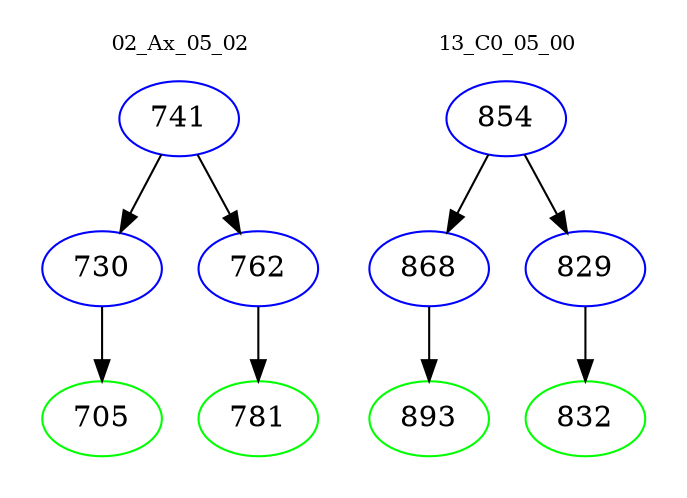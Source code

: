 digraph{
subgraph cluster_0 {
color = white
label = "02_Ax_05_02";
fontsize=10;
T0_741 [label="741", color="blue"]
T0_741 -> T0_730 [color="black"]
T0_730 [label="730", color="blue"]
T0_730 -> T0_705 [color="black"]
T0_705 [label="705", color="green"]
T0_741 -> T0_762 [color="black"]
T0_762 [label="762", color="blue"]
T0_762 -> T0_781 [color="black"]
T0_781 [label="781", color="green"]
}
subgraph cluster_1 {
color = white
label = "13_C0_05_00";
fontsize=10;
T1_854 [label="854", color="blue"]
T1_854 -> T1_868 [color="black"]
T1_868 [label="868", color="blue"]
T1_868 -> T1_893 [color="black"]
T1_893 [label="893", color="green"]
T1_854 -> T1_829 [color="black"]
T1_829 [label="829", color="blue"]
T1_829 -> T1_832 [color="black"]
T1_832 [label="832", color="green"]
}
}
